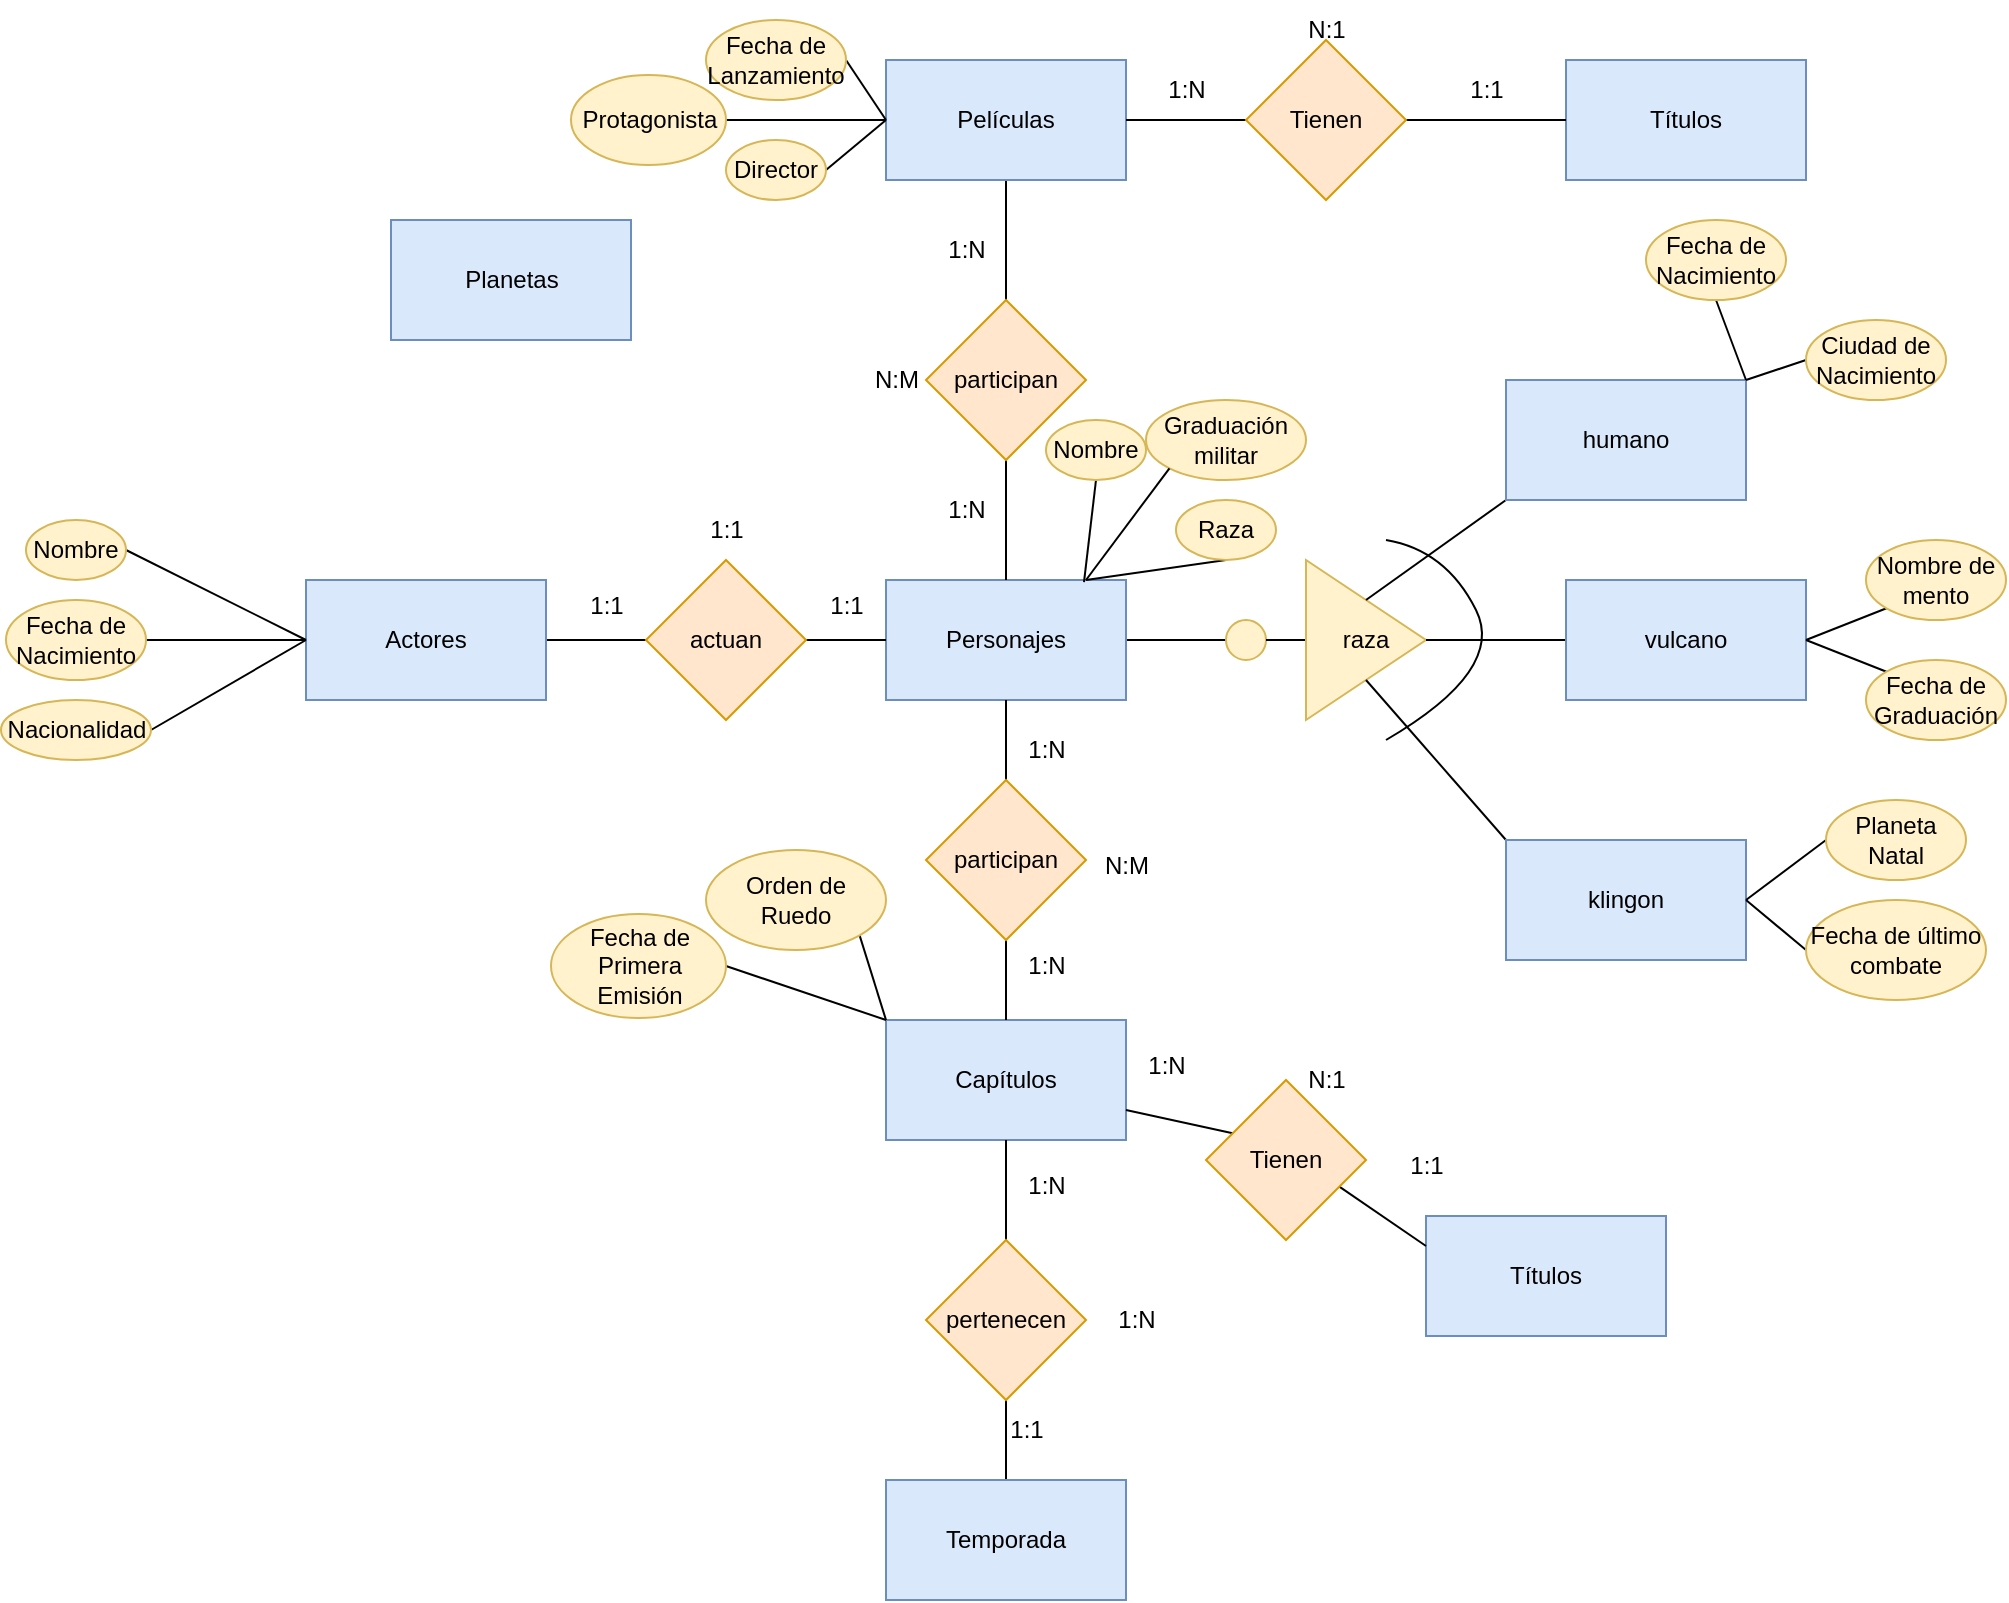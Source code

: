 <mxfile version="22.0.4" type="github">
  <diagram name="Página-1" id="tgJvauN8oL1YI1qP5kh8">
    <mxGraphModel dx="1434" dy="795" grid="1" gridSize="10" guides="1" tooltips="1" connect="1" arrows="1" fold="1" page="1" pageScale="1" pageWidth="1169" pageHeight="827" math="0" shadow="0">
      <root>
        <mxCell id="0" />
        <mxCell id="1" parent="0" />
        <mxCell id="FqyxBrGEKv9SOuB2avVY-1" style="rounded=0;orthogonalLoop=1;jettySize=auto;html=1;exitX=1;exitY=0.5;exitDx=0;exitDy=0;entryX=0;entryY=0.5;entryDx=0;entryDy=0;endArrow=none;endFill=0;" edge="1" parent="1" source="21ie6zG3xMY1rtKyhBJ1-2" target="21ie6zG3xMY1rtKyhBJ1-15">
          <mxGeometry relative="1" as="geometry" />
        </mxCell>
        <mxCell id="21ie6zG3xMY1rtKyhBJ1-2" value="Actores" style="rounded=0;whiteSpace=wrap;html=1;fillColor=#dae8fc;strokeColor=#6c8ebf;" parent="1" vertex="1">
          <mxGeometry x="280" y="370" width="120" height="60" as="geometry" />
        </mxCell>
        <mxCell id="FqyxBrGEKv9SOuB2avVY-13" style="edgeStyle=orthogonalEdgeStyle;rounded=0;orthogonalLoop=1;jettySize=auto;html=1;exitX=1;exitY=0.5;exitDx=0;exitDy=0;endArrow=none;endFill=0;" edge="1" parent="1" source="21ie6zG3xMY1rtKyhBJ1-3">
          <mxGeometry relative="1" as="geometry">
            <mxPoint x="740" y="400" as="targetPoint" />
          </mxGeometry>
        </mxCell>
        <mxCell id="FqyxBrGEKv9SOuB2avVY-66" style="rounded=0;orthogonalLoop=1;jettySize=auto;html=1;exitX=0.5;exitY=0;exitDx=0;exitDy=0;entryX=0.5;entryY=1;entryDx=0;entryDy=0;endArrow=none;endFill=0;" edge="1" parent="1" source="FqyxBrGEKv9SOuB2avVY-67" target="21ie6zG3xMY1rtKyhBJ1-5">
          <mxGeometry relative="1" as="geometry" />
        </mxCell>
        <mxCell id="21ie6zG3xMY1rtKyhBJ1-3" value="Personajes" style="rounded=0;whiteSpace=wrap;html=1;fillColor=#dae8fc;strokeColor=#6c8ebf;" parent="1" vertex="1">
          <mxGeometry x="570" y="370" width="120" height="60" as="geometry" />
        </mxCell>
        <mxCell id="21ie6zG3xMY1rtKyhBJ1-4" value="Capítulos" style="rounded=0;whiteSpace=wrap;html=1;fillColor=#dae8fc;strokeColor=#6c8ebf;" parent="1" vertex="1">
          <mxGeometry x="570" y="590" width="120" height="60" as="geometry" />
        </mxCell>
        <mxCell id="21ie6zG3xMY1rtKyhBJ1-5" value="Películas" style="rounded=0;whiteSpace=wrap;html=1;fillColor=#dae8fc;strokeColor=#6c8ebf;" parent="1" vertex="1">
          <mxGeometry x="570" y="110" width="120" height="60" as="geometry" />
        </mxCell>
        <mxCell id="21ie6zG3xMY1rtKyhBJ1-6" value="Planetas" style="rounded=0;whiteSpace=wrap;html=1;fillColor=#dae8fc;strokeColor=#6c8ebf;" parent="1" vertex="1">
          <mxGeometry x="322.5" y="190" width="120" height="60" as="geometry" />
        </mxCell>
        <mxCell id="21ie6zG3xMY1rtKyhBJ1-12" style="rounded=0;orthogonalLoop=1;jettySize=auto;html=1;exitX=1;exitY=0.5;exitDx=0;exitDy=0;entryX=0;entryY=0.5;entryDx=0;entryDy=0;endArrow=none;endFill=0;" parent="1" source="21ie6zG3xMY1rtKyhBJ1-8" target="21ie6zG3xMY1rtKyhBJ1-2" edge="1">
          <mxGeometry relative="1" as="geometry" />
        </mxCell>
        <mxCell id="21ie6zG3xMY1rtKyhBJ1-8" value="Nombre" style="ellipse;whiteSpace=wrap;html=1;fillColor=#fff2cc;strokeColor=#d6b656;movable=1;resizable=1;rotatable=1;deletable=1;editable=1;locked=0;connectable=1;" parent="1" vertex="1">
          <mxGeometry x="140" y="340" width="50" height="30" as="geometry" />
        </mxCell>
        <mxCell id="21ie6zG3xMY1rtKyhBJ1-13" style="rounded=0;orthogonalLoop=1;jettySize=auto;html=1;entryX=0;entryY=0.5;entryDx=0;entryDy=0;endArrow=none;endFill=0;" parent="1" source="21ie6zG3xMY1rtKyhBJ1-9" target="21ie6zG3xMY1rtKyhBJ1-2" edge="1">
          <mxGeometry relative="1" as="geometry" />
        </mxCell>
        <mxCell id="21ie6zG3xMY1rtKyhBJ1-9" value="Fecha de Nacimiento" style="ellipse;whiteSpace=wrap;html=1;fillColor=#fff2cc;strokeColor=#d6b656;" parent="1" vertex="1">
          <mxGeometry x="130" y="380" width="70" height="40" as="geometry" />
        </mxCell>
        <mxCell id="21ie6zG3xMY1rtKyhBJ1-14" style="rounded=0;orthogonalLoop=1;jettySize=auto;html=1;exitX=1;exitY=0.5;exitDx=0;exitDy=0;entryX=0;entryY=0.5;entryDx=0;entryDy=0;endArrow=none;endFill=0;" parent="1" source="21ie6zG3xMY1rtKyhBJ1-11" target="21ie6zG3xMY1rtKyhBJ1-2" edge="1">
          <mxGeometry relative="1" as="geometry" />
        </mxCell>
        <mxCell id="21ie6zG3xMY1rtKyhBJ1-11" value="Nacionalidad" style="ellipse;whiteSpace=wrap;html=1;fillColor=#fff2cc;strokeColor=#d6b656;movable=1;resizable=1;rotatable=1;deletable=1;editable=1;locked=0;connectable=1;" parent="1" vertex="1">
          <mxGeometry x="127.5" y="430" width="75" height="30" as="geometry" />
        </mxCell>
        <mxCell id="FqyxBrGEKv9SOuB2avVY-2" style="edgeStyle=orthogonalEdgeStyle;rounded=0;orthogonalLoop=1;jettySize=auto;html=1;entryX=0;entryY=0.5;entryDx=0;entryDy=0;endArrow=none;endFill=0;" edge="1" parent="1" source="21ie6zG3xMY1rtKyhBJ1-15" target="21ie6zG3xMY1rtKyhBJ1-3">
          <mxGeometry relative="1" as="geometry" />
        </mxCell>
        <mxCell id="21ie6zG3xMY1rtKyhBJ1-15" value="actuan" style="rhombus;whiteSpace=wrap;html=1;fillColor=#ffe6cc;strokeColor=#d79b00;" parent="1" vertex="1">
          <mxGeometry x="450" y="360" width="80" height="80" as="geometry" />
        </mxCell>
        <mxCell id="FqyxBrGEKv9SOuB2avVY-4" value="1:1" style="text;html=1;align=center;verticalAlign=middle;resizable=0;points=[];autosize=1;strokeColor=none;fillColor=none;" vertex="1" parent="1">
          <mxGeometry x="410" y="368" width="40" height="30" as="geometry" />
        </mxCell>
        <mxCell id="FqyxBrGEKv9SOuB2avVY-5" value="1:1" style="text;html=1;align=center;verticalAlign=middle;resizable=0;points=[];autosize=1;strokeColor=none;fillColor=none;" vertex="1" parent="1">
          <mxGeometry x="530" y="368" width="40" height="30" as="geometry" />
        </mxCell>
        <mxCell id="FqyxBrGEKv9SOuB2avVY-6" value="1:1" style="text;html=1;align=center;verticalAlign=middle;resizable=0;points=[];autosize=1;strokeColor=none;fillColor=none;" vertex="1" parent="1">
          <mxGeometry x="470" y="330" width="40" height="30" as="geometry" />
        </mxCell>
        <mxCell id="FqyxBrGEKv9SOuB2avVY-8" style="rounded=0;orthogonalLoop=1;jettySize=auto;html=1;exitX=0.5;exitY=1;exitDx=0;exitDy=0;endArrow=none;endFill=0;entryX=0.825;entryY=0.017;entryDx=0;entryDy=0;entryPerimeter=0;" edge="1" parent="1" source="FqyxBrGEKv9SOuB2avVY-7" target="21ie6zG3xMY1rtKyhBJ1-3">
          <mxGeometry relative="1" as="geometry" />
        </mxCell>
        <mxCell id="FqyxBrGEKv9SOuB2avVY-7" value="Nombre" style="ellipse;whiteSpace=wrap;html=1;fillColor=#fff2cc;strokeColor=#d6b656;movable=1;resizable=1;rotatable=1;deletable=1;editable=1;locked=0;connectable=1;" vertex="1" parent="1">
          <mxGeometry x="650" y="290" width="50" height="30" as="geometry" />
        </mxCell>
        <mxCell id="FqyxBrGEKv9SOuB2avVY-9" value="Graduación militar" style="ellipse;whiteSpace=wrap;html=1;fillColor=#fff2cc;strokeColor=#d6b656;movable=1;resizable=1;rotatable=1;deletable=1;editable=1;locked=0;connectable=1;" vertex="1" parent="1">
          <mxGeometry x="700" y="280" width="80" height="40" as="geometry" />
        </mxCell>
        <mxCell id="FqyxBrGEKv9SOuB2avVY-12" style="rounded=0;orthogonalLoop=1;jettySize=auto;html=1;exitX=0.5;exitY=1;exitDx=0;exitDy=0;endArrow=none;endFill=0;" edge="1" parent="1" source="FqyxBrGEKv9SOuB2avVY-11">
          <mxGeometry relative="1" as="geometry">
            <mxPoint x="670" y="370" as="targetPoint" />
          </mxGeometry>
        </mxCell>
        <mxCell id="FqyxBrGEKv9SOuB2avVY-11" value="Raza" style="ellipse;whiteSpace=wrap;html=1;fillColor=#fff2cc;strokeColor=#d6b656;movable=1;resizable=1;rotatable=1;deletable=1;editable=1;locked=0;connectable=1;" vertex="1" parent="1">
          <mxGeometry x="715" y="330" width="50" height="30" as="geometry" />
        </mxCell>
        <mxCell id="FqyxBrGEKv9SOuB2avVY-14" value="" style="ellipse;whiteSpace=wrap;html=1;aspect=fixed;fillColor=#fff2cc;strokeColor=#d6b656;" vertex="1" parent="1">
          <mxGeometry x="740" y="390" width="20" height="20" as="geometry" />
        </mxCell>
        <mxCell id="FqyxBrGEKv9SOuB2avVY-16" style="edgeStyle=orthogonalEdgeStyle;rounded=0;orthogonalLoop=1;jettySize=auto;html=1;exitX=0;exitY=0.5;exitDx=0;exitDy=0;entryX=1;entryY=0.5;entryDx=0;entryDy=0;endArrow=none;endFill=0;" edge="1" parent="1" source="FqyxBrGEKv9SOuB2avVY-15" target="FqyxBrGEKv9SOuB2avVY-14">
          <mxGeometry relative="1" as="geometry" />
        </mxCell>
        <mxCell id="FqyxBrGEKv9SOuB2avVY-15" value="raza" style="triangle;whiteSpace=wrap;html=1;fillColor=#fff2cc;strokeColor=#d6b656;" vertex="1" parent="1">
          <mxGeometry x="780" y="360" width="60" height="80" as="geometry" />
        </mxCell>
        <mxCell id="FqyxBrGEKv9SOuB2avVY-19" value="" style="curved=1;endArrow=none;html=1;rounded=0;endFill=0;" edge="1" parent="1">
          <mxGeometry width="50" height="50" relative="1" as="geometry">
            <mxPoint x="820" y="450" as="sourcePoint" />
            <mxPoint x="820" y="350" as="targetPoint" />
            <Array as="points">
              <mxPoint x="880" y="415" />
              <mxPoint x="850" y="355" />
            </Array>
          </mxGeometry>
        </mxCell>
        <mxCell id="FqyxBrGEKv9SOuB2avVY-25" style="rounded=0;orthogonalLoop=1;jettySize=auto;html=1;exitX=0;exitY=1;exitDx=0;exitDy=0;entryX=0.5;entryY=0;entryDx=0;entryDy=0;endArrow=none;endFill=0;" edge="1" parent="1" source="FqyxBrGEKv9SOuB2avVY-20" target="FqyxBrGEKv9SOuB2avVY-15">
          <mxGeometry relative="1" as="geometry" />
        </mxCell>
        <mxCell id="FqyxBrGEKv9SOuB2avVY-20" value="humano" style="rounded=0;whiteSpace=wrap;html=1;fillColor=#dae8fc;strokeColor=#6c8ebf;" vertex="1" parent="1">
          <mxGeometry x="880" y="270" width="120" height="60" as="geometry" />
        </mxCell>
        <mxCell id="FqyxBrGEKv9SOuB2avVY-24" style="rounded=0;orthogonalLoop=1;jettySize=auto;html=1;exitX=0;exitY=0.5;exitDx=0;exitDy=0;entryX=1;entryY=0.5;entryDx=0;entryDy=0;endArrow=none;endFill=0;" edge="1" parent="1" source="FqyxBrGEKv9SOuB2avVY-21" target="FqyxBrGEKv9SOuB2avVY-15">
          <mxGeometry relative="1" as="geometry" />
        </mxCell>
        <mxCell id="FqyxBrGEKv9SOuB2avVY-21" value="vulcano" style="rounded=0;whiteSpace=wrap;html=1;fillColor=#dae8fc;strokeColor=#6c8ebf;" vertex="1" parent="1">
          <mxGeometry x="910" y="370" width="120" height="60" as="geometry" />
        </mxCell>
        <mxCell id="FqyxBrGEKv9SOuB2avVY-23" style="rounded=0;orthogonalLoop=1;jettySize=auto;html=1;exitX=0;exitY=0;exitDx=0;exitDy=0;entryX=0.5;entryY=1;entryDx=0;entryDy=0;endArrow=none;endFill=0;" edge="1" parent="1" source="FqyxBrGEKv9SOuB2avVY-22" target="FqyxBrGEKv9SOuB2avVY-15">
          <mxGeometry relative="1" as="geometry" />
        </mxCell>
        <mxCell id="FqyxBrGEKv9SOuB2avVY-22" value="klingon" style="rounded=0;whiteSpace=wrap;html=1;fillColor=#dae8fc;strokeColor=#6c8ebf;" vertex="1" parent="1">
          <mxGeometry x="880" y="500" width="120" height="60" as="geometry" />
        </mxCell>
        <mxCell id="FqyxBrGEKv9SOuB2avVY-28" style="rounded=0;orthogonalLoop=1;jettySize=auto;html=1;exitX=0.5;exitY=1;exitDx=0;exitDy=0;entryX=1;entryY=0;entryDx=0;entryDy=0;endArrow=none;endFill=0;" edge="1" parent="1" source="FqyxBrGEKv9SOuB2avVY-26" target="FqyxBrGEKv9SOuB2avVY-20">
          <mxGeometry relative="1" as="geometry" />
        </mxCell>
        <mxCell id="FqyxBrGEKv9SOuB2avVY-26" value="Fecha de Nacimiento" style="ellipse;whiteSpace=wrap;html=1;fillColor=#fff2cc;strokeColor=#d6b656;" vertex="1" parent="1">
          <mxGeometry x="950" y="190" width="70" height="40" as="geometry" />
        </mxCell>
        <mxCell id="FqyxBrGEKv9SOuB2avVY-29" style="rounded=0;orthogonalLoop=1;jettySize=auto;html=1;exitX=0;exitY=0.5;exitDx=0;exitDy=0;endArrow=none;endFill=0;" edge="1" parent="1" source="FqyxBrGEKv9SOuB2avVY-27">
          <mxGeometry relative="1" as="geometry">
            <mxPoint x="1000" y="270" as="targetPoint" />
          </mxGeometry>
        </mxCell>
        <mxCell id="FqyxBrGEKv9SOuB2avVY-27" value="Ciudad de Nacimiento" style="ellipse;whiteSpace=wrap;html=1;fillColor=#fff2cc;strokeColor=#d6b656;" vertex="1" parent="1">
          <mxGeometry x="1030" y="240" width="70" height="40" as="geometry" />
        </mxCell>
        <mxCell id="FqyxBrGEKv9SOuB2avVY-31" style="rounded=0;orthogonalLoop=1;jettySize=auto;html=1;exitX=0;exitY=1;exitDx=0;exitDy=0;entryX=1;entryY=0.5;entryDx=0;entryDy=0;endArrow=none;endFill=0;" edge="1" parent="1" source="FqyxBrGEKv9SOuB2avVY-30" target="FqyxBrGEKv9SOuB2avVY-21">
          <mxGeometry relative="1" as="geometry" />
        </mxCell>
        <mxCell id="FqyxBrGEKv9SOuB2avVY-30" value="Nombre de mento" style="ellipse;whiteSpace=wrap;html=1;fillColor=#fff2cc;strokeColor=#d6b656;movable=1;resizable=1;rotatable=1;deletable=1;editable=1;locked=0;connectable=1;" vertex="1" parent="1">
          <mxGeometry x="1060" y="350" width="70" height="40" as="geometry" />
        </mxCell>
        <mxCell id="FqyxBrGEKv9SOuB2avVY-33" style="rounded=0;orthogonalLoop=1;jettySize=auto;html=1;exitX=0;exitY=0;exitDx=0;exitDy=0;entryX=1;entryY=0.5;entryDx=0;entryDy=0;endArrow=none;endFill=0;" edge="1" parent="1" source="FqyxBrGEKv9SOuB2avVY-32" target="FqyxBrGEKv9SOuB2avVY-21">
          <mxGeometry relative="1" as="geometry" />
        </mxCell>
        <mxCell id="FqyxBrGEKv9SOuB2avVY-32" value="Fecha de Graduación" style="ellipse;whiteSpace=wrap;html=1;fillColor=#fff2cc;strokeColor=#d6b656;" vertex="1" parent="1">
          <mxGeometry x="1060" y="410" width="70" height="40" as="geometry" />
        </mxCell>
        <mxCell id="FqyxBrGEKv9SOuB2avVY-36" style="rounded=0;orthogonalLoop=1;jettySize=auto;html=1;exitX=0;exitY=0.5;exitDx=0;exitDy=0;entryX=1;entryY=0.5;entryDx=0;entryDy=0;endArrow=none;endFill=0;" edge="1" parent="1" source="FqyxBrGEKv9SOuB2avVY-34" target="FqyxBrGEKv9SOuB2avVY-22">
          <mxGeometry relative="1" as="geometry" />
        </mxCell>
        <mxCell id="FqyxBrGEKv9SOuB2avVY-34" value="Planeta Natal" style="ellipse;whiteSpace=wrap;html=1;fillColor=#fff2cc;strokeColor=#d6b656;" vertex="1" parent="1">
          <mxGeometry x="1040" y="480" width="70" height="40" as="geometry" />
        </mxCell>
        <mxCell id="FqyxBrGEKv9SOuB2avVY-37" style="rounded=0;orthogonalLoop=1;jettySize=auto;html=1;exitX=0;exitY=0.5;exitDx=0;exitDy=0;endArrow=none;endFill=0;" edge="1" parent="1" source="FqyxBrGEKv9SOuB2avVY-35">
          <mxGeometry relative="1" as="geometry">
            <mxPoint x="1000" y="530" as="targetPoint" />
          </mxGeometry>
        </mxCell>
        <mxCell id="FqyxBrGEKv9SOuB2avVY-35" value="Fecha de último combate" style="ellipse;whiteSpace=wrap;html=1;fillColor=#fff2cc;strokeColor=#d6b656;" vertex="1" parent="1">
          <mxGeometry x="1030" y="530" width="90" height="50" as="geometry" />
        </mxCell>
        <mxCell id="FqyxBrGEKv9SOuB2avVY-39" style="rounded=0;orthogonalLoop=1;jettySize=auto;html=1;exitX=0.5;exitY=0;exitDx=0;exitDy=0;entryX=0.5;entryY=1;entryDx=0;entryDy=0;endArrow=none;endFill=0;" edge="1" parent="1" source="FqyxBrGEKv9SOuB2avVY-38" target="21ie6zG3xMY1rtKyhBJ1-3">
          <mxGeometry relative="1" as="geometry" />
        </mxCell>
        <mxCell id="FqyxBrGEKv9SOuB2avVY-40" style="rounded=0;orthogonalLoop=1;jettySize=auto;html=1;exitX=0.5;exitY=1;exitDx=0;exitDy=0;entryX=0.5;entryY=0;entryDx=0;entryDy=0;endArrow=none;endFill=0;" edge="1" parent="1" source="FqyxBrGEKv9SOuB2avVY-38" target="21ie6zG3xMY1rtKyhBJ1-4">
          <mxGeometry relative="1" as="geometry" />
        </mxCell>
        <mxCell id="FqyxBrGEKv9SOuB2avVY-38" value="participan" style="rhombus;whiteSpace=wrap;html=1;fillColor=#ffe6cc;strokeColor=#d79b00;" vertex="1" parent="1">
          <mxGeometry x="590" y="470" width="80" height="80" as="geometry" />
        </mxCell>
        <mxCell id="FqyxBrGEKv9SOuB2avVY-43" style="rounded=0;orthogonalLoop=1;jettySize=auto;html=1;exitX=0.5;exitY=0;exitDx=0;exitDy=0;entryX=0.5;entryY=1;entryDx=0;entryDy=0;endArrow=none;endFill=0;" edge="1" parent="1" source="FqyxBrGEKv9SOuB2avVY-41" target="FqyxBrGEKv9SOuB2avVY-42">
          <mxGeometry relative="1" as="geometry" />
        </mxCell>
        <mxCell id="FqyxBrGEKv9SOuB2avVY-41" value="Temporada" style="rounded=0;whiteSpace=wrap;html=1;fillColor=#dae8fc;strokeColor=#6c8ebf;" vertex="1" parent="1">
          <mxGeometry x="570" y="820" width="120" height="60" as="geometry" />
        </mxCell>
        <mxCell id="FqyxBrGEKv9SOuB2avVY-44" style="rounded=0;orthogonalLoop=1;jettySize=auto;html=1;exitX=0.5;exitY=0;exitDx=0;exitDy=0;entryX=0.5;entryY=1;entryDx=0;entryDy=0;endArrow=none;endFill=0;elbow=vertical;" edge="1" parent="1" source="FqyxBrGEKv9SOuB2avVY-42" target="21ie6zG3xMY1rtKyhBJ1-4">
          <mxGeometry relative="1" as="geometry" />
        </mxCell>
        <mxCell id="FqyxBrGEKv9SOuB2avVY-42" value="pertenecen" style="rhombus;whiteSpace=wrap;html=1;fillColor=#ffe6cc;strokeColor=#d79b00;" vertex="1" parent="1">
          <mxGeometry x="590" y="700" width="80" height="80" as="geometry" />
        </mxCell>
        <mxCell id="FqyxBrGEKv9SOuB2avVY-45" value="1:N" style="text;html=1;align=center;verticalAlign=middle;resizable=0;points=[];autosize=1;strokeColor=none;fillColor=none;" vertex="1" parent="1">
          <mxGeometry x="630" y="440" width="40" height="30" as="geometry" />
        </mxCell>
        <mxCell id="FqyxBrGEKv9SOuB2avVY-46" value="1:N" style="text;html=1;align=center;verticalAlign=middle;resizable=0;points=[];autosize=1;strokeColor=none;fillColor=none;" vertex="1" parent="1">
          <mxGeometry x="630" y="548" width="40" height="30" as="geometry" />
        </mxCell>
        <mxCell id="FqyxBrGEKv9SOuB2avVY-47" value="N:M" style="text;html=1;align=center;verticalAlign=middle;resizable=0;points=[];autosize=1;strokeColor=none;fillColor=none;" vertex="1" parent="1">
          <mxGeometry x="665" y="498" width="50" height="30" as="geometry" />
        </mxCell>
        <mxCell id="FqyxBrGEKv9SOuB2avVY-48" value="1:1" style="text;html=1;align=center;verticalAlign=middle;resizable=0;points=[];autosize=1;strokeColor=none;fillColor=none;" vertex="1" parent="1">
          <mxGeometry x="620" y="780" width="40" height="30" as="geometry" />
        </mxCell>
        <mxCell id="FqyxBrGEKv9SOuB2avVY-49" value="1:N" style="text;html=1;align=center;verticalAlign=middle;resizable=0;points=[];autosize=1;strokeColor=none;fillColor=none;" vertex="1" parent="1">
          <mxGeometry x="630" y="658" width="40" height="30" as="geometry" />
        </mxCell>
        <mxCell id="FqyxBrGEKv9SOuB2avVY-50" value="1:N" style="text;html=1;align=center;verticalAlign=middle;resizable=0;points=[];autosize=1;strokeColor=none;fillColor=none;" vertex="1" parent="1">
          <mxGeometry x="675" y="725" width="40" height="30" as="geometry" />
        </mxCell>
        <mxCell id="FqyxBrGEKv9SOuB2avVY-52" style="rounded=0;orthogonalLoop=1;jettySize=auto;html=1;exitX=0;exitY=0.25;exitDx=0;exitDy=0;entryX=1;entryY=0.75;entryDx=0;entryDy=0;endArrow=none;endFill=0;" edge="1" parent="1" source="FqyxBrGEKv9SOuB2avVY-53" target="21ie6zG3xMY1rtKyhBJ1-4">
          <mxGeometry relative="1" as="geometry" />
        </mxCell>
        <mxCell id="FqyxBrGEKv9SOuB2avVY-51" value="Títulos" style="rounded=0;whiteSpace=wrap;html=1;fillColor=#dae8fc;strokeColor=#6c8ebf;" vertex="1" parent="1">
          <mxGeometry x="840" y="688" width="120" height="60" as="geometry" />
        </mxCell>
        <mxCell id="FqyxBrGEKv9SOuB2avVY-54" value="" style="rounded=0;orthogonalLoop=1;jettySize=auto;html=1;exitX=0;exitY=0.25;exitDx=0;exitDy=0;entryX=1;entryY=0.75;entryDx=0;entryDy=0;endArrow=none;endFill=0;" edge="1" parent="1" source="FqyxBrGEKv9SOuB2avVY-51" target="FqyxBrGEKv9SOuB2avVY-53">
          <mxGeometry relative="1" as="geometry">
            <mxPoint x="840" y="703" as="sourcePoint" />
            <mxPoint x="690" y="635" as="targetPoint" />
          </mxGeometry>
        </mxCell>
        <mxCell id="FqyxBrGEKv9SOuB2avVY-53" value="Tienen" style="rhombus;whiteSpace=wrap;html=1;fillColor=#ffe6cc;strokeColor=#d79b00;" vertex="1" parent="1">
          <mxGeometry x="730" y="620" width="80" height="80" as="geometry" />
        </mxCell>
        <mxCell id="FqyxBrGEKv9SOuB2avVY-55" value="1:N" style="text;html=1;align=center;verticalAlign=middle;resizable=0;points=[];autosize=1;strokeColor=none;fillColor=none;" vertex="1" parent="1">
          <mxGeometry x="690" y="598" width="40" height="30" as="geometry" />
        </mxCell>
        <mxCell id="FqyxBrGEKv9SOuB2avVY-56" value="1:1" style="text;html=1;align=center;verticalAlign=middle;resizable=0;points=[];autosize=1;strokeColor=none;fillColor=none;" vertex="1" parent="1">
          <mxGeometry x="820" y="648" width="40" height="30" as="geometry" />
        </mxCell>
        <mxCell id="FqyxBrGEKv9SOuB2avVY-57" value="N:1" style="text;html=1;align=center;verticalAlign=middle;resizable=0;points=[];autosize=1;strokeColor=none;fillColor=none;" vertex="1" parent="1">
          <mxGeometry x="770" y="605" width="40" height="30" as="geometry" />
        </mxCell>
        <mxCell id="FqyxBrGEKv9SOuB2avVY-89" style="rounded=0;orthogonalLoop=1;jettySize=auto;html=1;exitX=1;exitY=1;exitDx=0;exitDy=0;entryX=0;entryY=0;entryDx=0;entryDy=0;endArrow=none;endFill=0;" edge="1" parent="1" source="FqyxBrGEKv9SOuB2avVY-60" target="21ie6zG3xMY1rtKyhBJ1-4">
          <mxGeometry relative="1" as="geometry" />
        </mxCell>
        <mxCell id="FqyxBrGEKv9SOuB2avVY-60" value="Orden de Ruedo" style="ellipse;whiteSpace=wrap;html=1;fillColor=#fff2cc;strokeColor=#d6b656;" vertex="1" parent="1">
          <mxGeometry x="480" y="505" width="90" height="50" as="geometry" />
        </mxCell>
        <mxCell id="FqyxBrGEKv9SOuB2avVY-90" style="rounded=0;orthogonalLoop=1;jettySize=auto;html=1;exitX=1;exitY=0.5;exitDx=0;exitDy=0;endArrow=none;endFill=0;" edge="1" parent="1" source="FqyxBrGEKv9SOuB2avVY-61">
          <mxGeometry relative="1" as="geometry">
            <mxPoint x="570" y="590" as="targetPoint" />
          </mxGeometry>
        </mxCell>
        <mxCell id="FqyxBrGEKv9SOuB2avVY-61" value="Fecha de Primera Emisión" style="ellipse;whiteSpace=wrap;html=1;fillColor=#fff2cc;strokeColor=#d6b656;" vertex="1" parent="1">
          <mxGeometry x="402.5" y="537" width="87.5" height="52" as="geometry" />
        </mxCell>
        <mxCell id="FqyxBrGEKv9SOuB2avVY-68" value="" style="rounded=0;orthogonalLoop=1;jettySize=auto;html=1;exitX=0.5;exitY=0;exitDx=0;exitDy=0;entryX=0.5;entryY=1;entryDx=0;entryDy=0;endArrow=none;endFill=0;" edge="1" parent="1" source="21ie6zG3xMY1rtKyhBJ1-3" target="FqyxBrGEKv9SOuB2avVY-67">
          <mxGeometry relative="1" as="geometry">
            <mxPoint x="630" y="370" as="sourcePoint" />
            <mxPoint x="630" y="170" as="targetPoint" />
          </mxGeometry>
        </mxCell>
        <mxCell id="FqyxBrGEKv9SOuB2avVY-67" value="participan" style="rhombus;whiteSpace=wrap;html=1;fillColor=#ffe6cc;strokeColor=#d79b00;" vertex="1" parent="1">
          <mxGeometry x="590" y="230" width="80" height="80" as="geometry" />
        </mxCell>
        <mxCell id="FqyxBrGEKv9SOuB2avVY-69" value="1:N" style="text;html=1;align=center;verticalAlign=middle;resizable=0;points=[];autosize=1;strokeColor=none;fillColor=none;" vertex="1" parent="1">
          <mxGeometry x="590" y="320" width="40" height="30" as="geometry" />
        </mxCell>
        <mxCell id="FqyxBrGEKv9SOuB2avVY-70" value="1:N" style="text;html=1;align=center;verticalAlign=middle;resizable=0;points=[];autosize=1;strokeColor=none;fillColor=none;" vertex="1" parent="1">
          <mxGeometry x="590" y="190" width="40" height="30" as="geometry" />
        </mxCell>
        <mxCell id="FqyxBrGEKv9SOuB2avVY-71" value="N:M" style="text;html=1;align=center;verticalAlign=middle;resizable=0;points=[];autosize=1;strokeColor=none;fillColor=none;" vertex="1" parent="1">
          <mxGeometry x="550" y="255" width="50" height="30" as="geometry" />
        </mxCell>
        <mxCell id="FqyxBrGEKv9SOuB2avVY-73" style="rounded=0;orthogonalLoop=1;jettySize=auto;html=1;exitX=0;exitY=1;exitDx=0;exitDy=0;endArrow=none;endFill=0;" edge="1" parent="1" source="FqyxBrGEKv9SOuB2avVY-9">
          <mxGeometry relative="1" as="geometry">
            <mxPoint x="670" y="370" as="targetPoint" />
          </mxGeometry>
        </mxCell>
        <mxCell id="FqyxBrGEKv9SOuB2avVY-74" style="rounded=0;orthogonalLoop=1;jettySize=auto;html=1;exitX=0;exitY=0.5;exitDx=0;exitDy=0;entryX=1;entryY=0.5;entryDx=0;entryDy=0;endArrow=none;endFill=0;" edge="1" source="FqyxBrGEKv9SOuB2avVY-77" parent="1" target="21ie6zG3xMY1rtKyhBJ1-5">
          <mxGeometry relative="1" as="geometry">
            <mxPoint x="675" y="57" as="targetPoint" />
          </mxGeometry>
        </mxCell>
        <mxCell id="FqyxBrGEKv9SOuB2avVY-75" value="Títulos" style="rounded=0;whiteSpace=wrap;html=1;fillColor=#dae8fc;strokeColor=#6c8ebf;" vertex="1" parent="1">
          <mxGeometry x="910" y="110" width="120" height="60" as="geometry" />
        </mxCell>
        <mxCell id="FqyxBrGEKv9SOuB2avVY-88" style="rounded=0;orthogonalLoop=1;jettySize=auto;html=1;exitX=1;exitY=0.5;exitDx=0;exitDy=0;entryX=0;entryY=0.5;entryDx=0;entryDy=0;endArrow=none;endFill=0;" edge="1" parent="1" source="FqyxBrGEKv9SOuB2avVY-77" target="FqyxBrGEKv9SOuB2avVY-75">
          <mxGeometry relative="1" as="geometry" />
        </mxCell>
        <mxCell id="FqyxBrGEKv9SOuB2avVY-77" value="Tienen" style="rhombus;whiteSpace=wrap;html=1;fillColor=#ffe6cc;strokeColor=#d79b00;" vertex="1" parent="1">
          <mxGeometry x="750" y="100" width="80" height="80" as="geometry" />
        </mxCell>
        <mxCell id="FqyxBrGEKv9SOuB2avVY-78" value="1:N" style="text;html=1;align=center;verticalAlign=middle;resizable=0;points=[];autosize=1;strokeColor=none;fillColor=none;" vertex="1" parent="1">
          <mxGeometry x="700" y="110" width="40" height="30" as="geometry" />
        </mxCell>
        <mxCell id="FqyxBrGEKv9SOuB2avVY-79" value="1:1" style="text;html=1;align=center;verticalAlign=middle;resizable=0;points=[];autosize=1;strokeColor=none;fillColor=none;" vertex="1" parent="1">
          <mxGeometry x="850" y="110" width="40" height="30" as="geometry" />
        </mxCell>
        <mxCell id="FqyxBrGEKv9SOuB2avVY-80" value="N:1" style="text;html=1;align=center;verticalAlign=middle;resizable=0;points=[];autosize=1;strokeColor=none;fillColor=none;" vertex="1" parent="1">
          <mxGeometry x="770" y="80" width="40" height="30" as="geometry" />
        </mxCell>
        <mxCell id="FqyxBrGEKv9SOuB2avVY-84" style="rounded=0;orthogonalLoop=1;jettySize=auto;html=1;exitX=1;exitY=0.5;exitDx=0;exitDy=0;entryX=0;entryY=0.5;entryDx=0;entryDy=0;endArrow=none;endFill=0;" edge="1" parent="1" source="FqyxBrGEKv9SOuB2avVY-82" target="21ie6zG3xMY1rtKyhBJ1-5">
          <mxGeometry relative="1" as="geometry" />
        </mxCell>
        <mxCell id="FqyxBrGEKv9SOuB2avVY-82" value="Fecha de Lanzamiento" style="ellipse;whiteSpace=wrap;html=1;fillColor=#fff2cc;strokeColor=#d6b656;" vertex="1" parent="1">
          <mxGeometry x="480" y="90" width="70" height="40" as="geometry" />
        </mxCell>
        <mxCell id="FqyxBrGEKv9SOuB2avVY-85" style="rounded=0;orthogonalLoop=1;jettySize=auto;html=1;exitX=1;exitY=0.5;exitDx=0;exitDy=0;entryX=0;entryY=0.5;entryDx=0;entryDy=0;endArrow=none;endFill=0;" edge="1" parent="1" source="FqyxBrGEKv9SOuB2avVY-83" target="21ie6zG3xMY1rtKyhBJ1-5">
          <mxGeometry relative="1" as="geometry" />
        </mxCell>
        <mxCell id="FqyxBrGEKv9SOuB2avVY-83" value="Director" style="ellipse;whiteSpace=wrap;html=1;fillColor=#fff2cc;strokeColor=#d6b656;movable=1;resizable=1;rotatable=1;deletable=1;editable=1;locked=0;connectable=1;" vertex="1" parent="1">
          <mxGeometry x="490" y="150" width="50" height="30" as="geometry" />
        </mxCell>
        <mxCell id="FqyxBrGEKv9SOuB2avVY-87" style="rounded=0;orthogonalLoop=1;jettySize=auto;html=1;exitX=1;exitY=0.5;exitDx=0;exitDy=0;entryX=0;entryY=0.5;entryDx=0;entryDy=0;endArrow=none;endFill=0;" edge="1" parent="1" source="FqyxBrGEKv9SOuB2avVY-86" target="21ie6zG3xMY1rtKyhBJ1-5">
          <mxGeometry relative="1" as="geometry" />
        </mxCell>
        <mxCell id="FqyxBrGEKv9SOuB2avVY-86" value="Protagonista" style="ellipse;whiteSpace=wrap;html=1;fillColor=#fff2cc;strokeColor=#d6b656;movable=1;resizable=1;rotatable=1;deletable=1;editable=1;locked=0;connectable=1;" vertex="1" parent="1">
          <mxGeometry x="412.5" y="117.5" width="77.5" height="45" as="geometry" />
        </mxCell>
      </root>
    </mxGraphModel>
  </diagram>
</mxfile>
